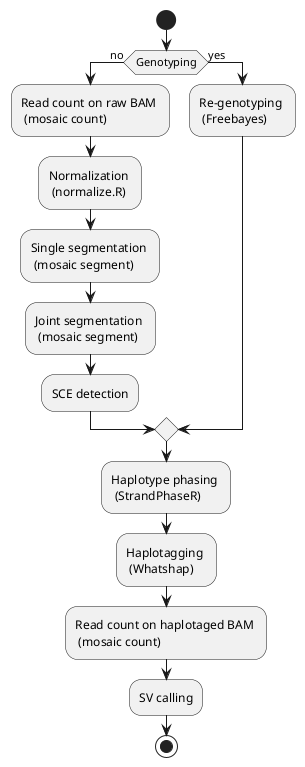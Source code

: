 @startuml

start

if (Genotyping) then (no)
    :Read count on raw BAM \n (mosaic count);
    :Normalization \n (normalize.R);

    :Single segmentation \n (mosaic segment);
    :Joint segmentation \n (mosaic segment);

    :SCE detection;

else (yes)
    :Re-genotyping \n (Freebayes);
endif
:Haplotype phasing \n (StrandPhaseR);
:Haplotagging \n (Whatshap);
:Read count on haplotaged BAM \n (mosaic count);

:SV calling;




stop
@enduml